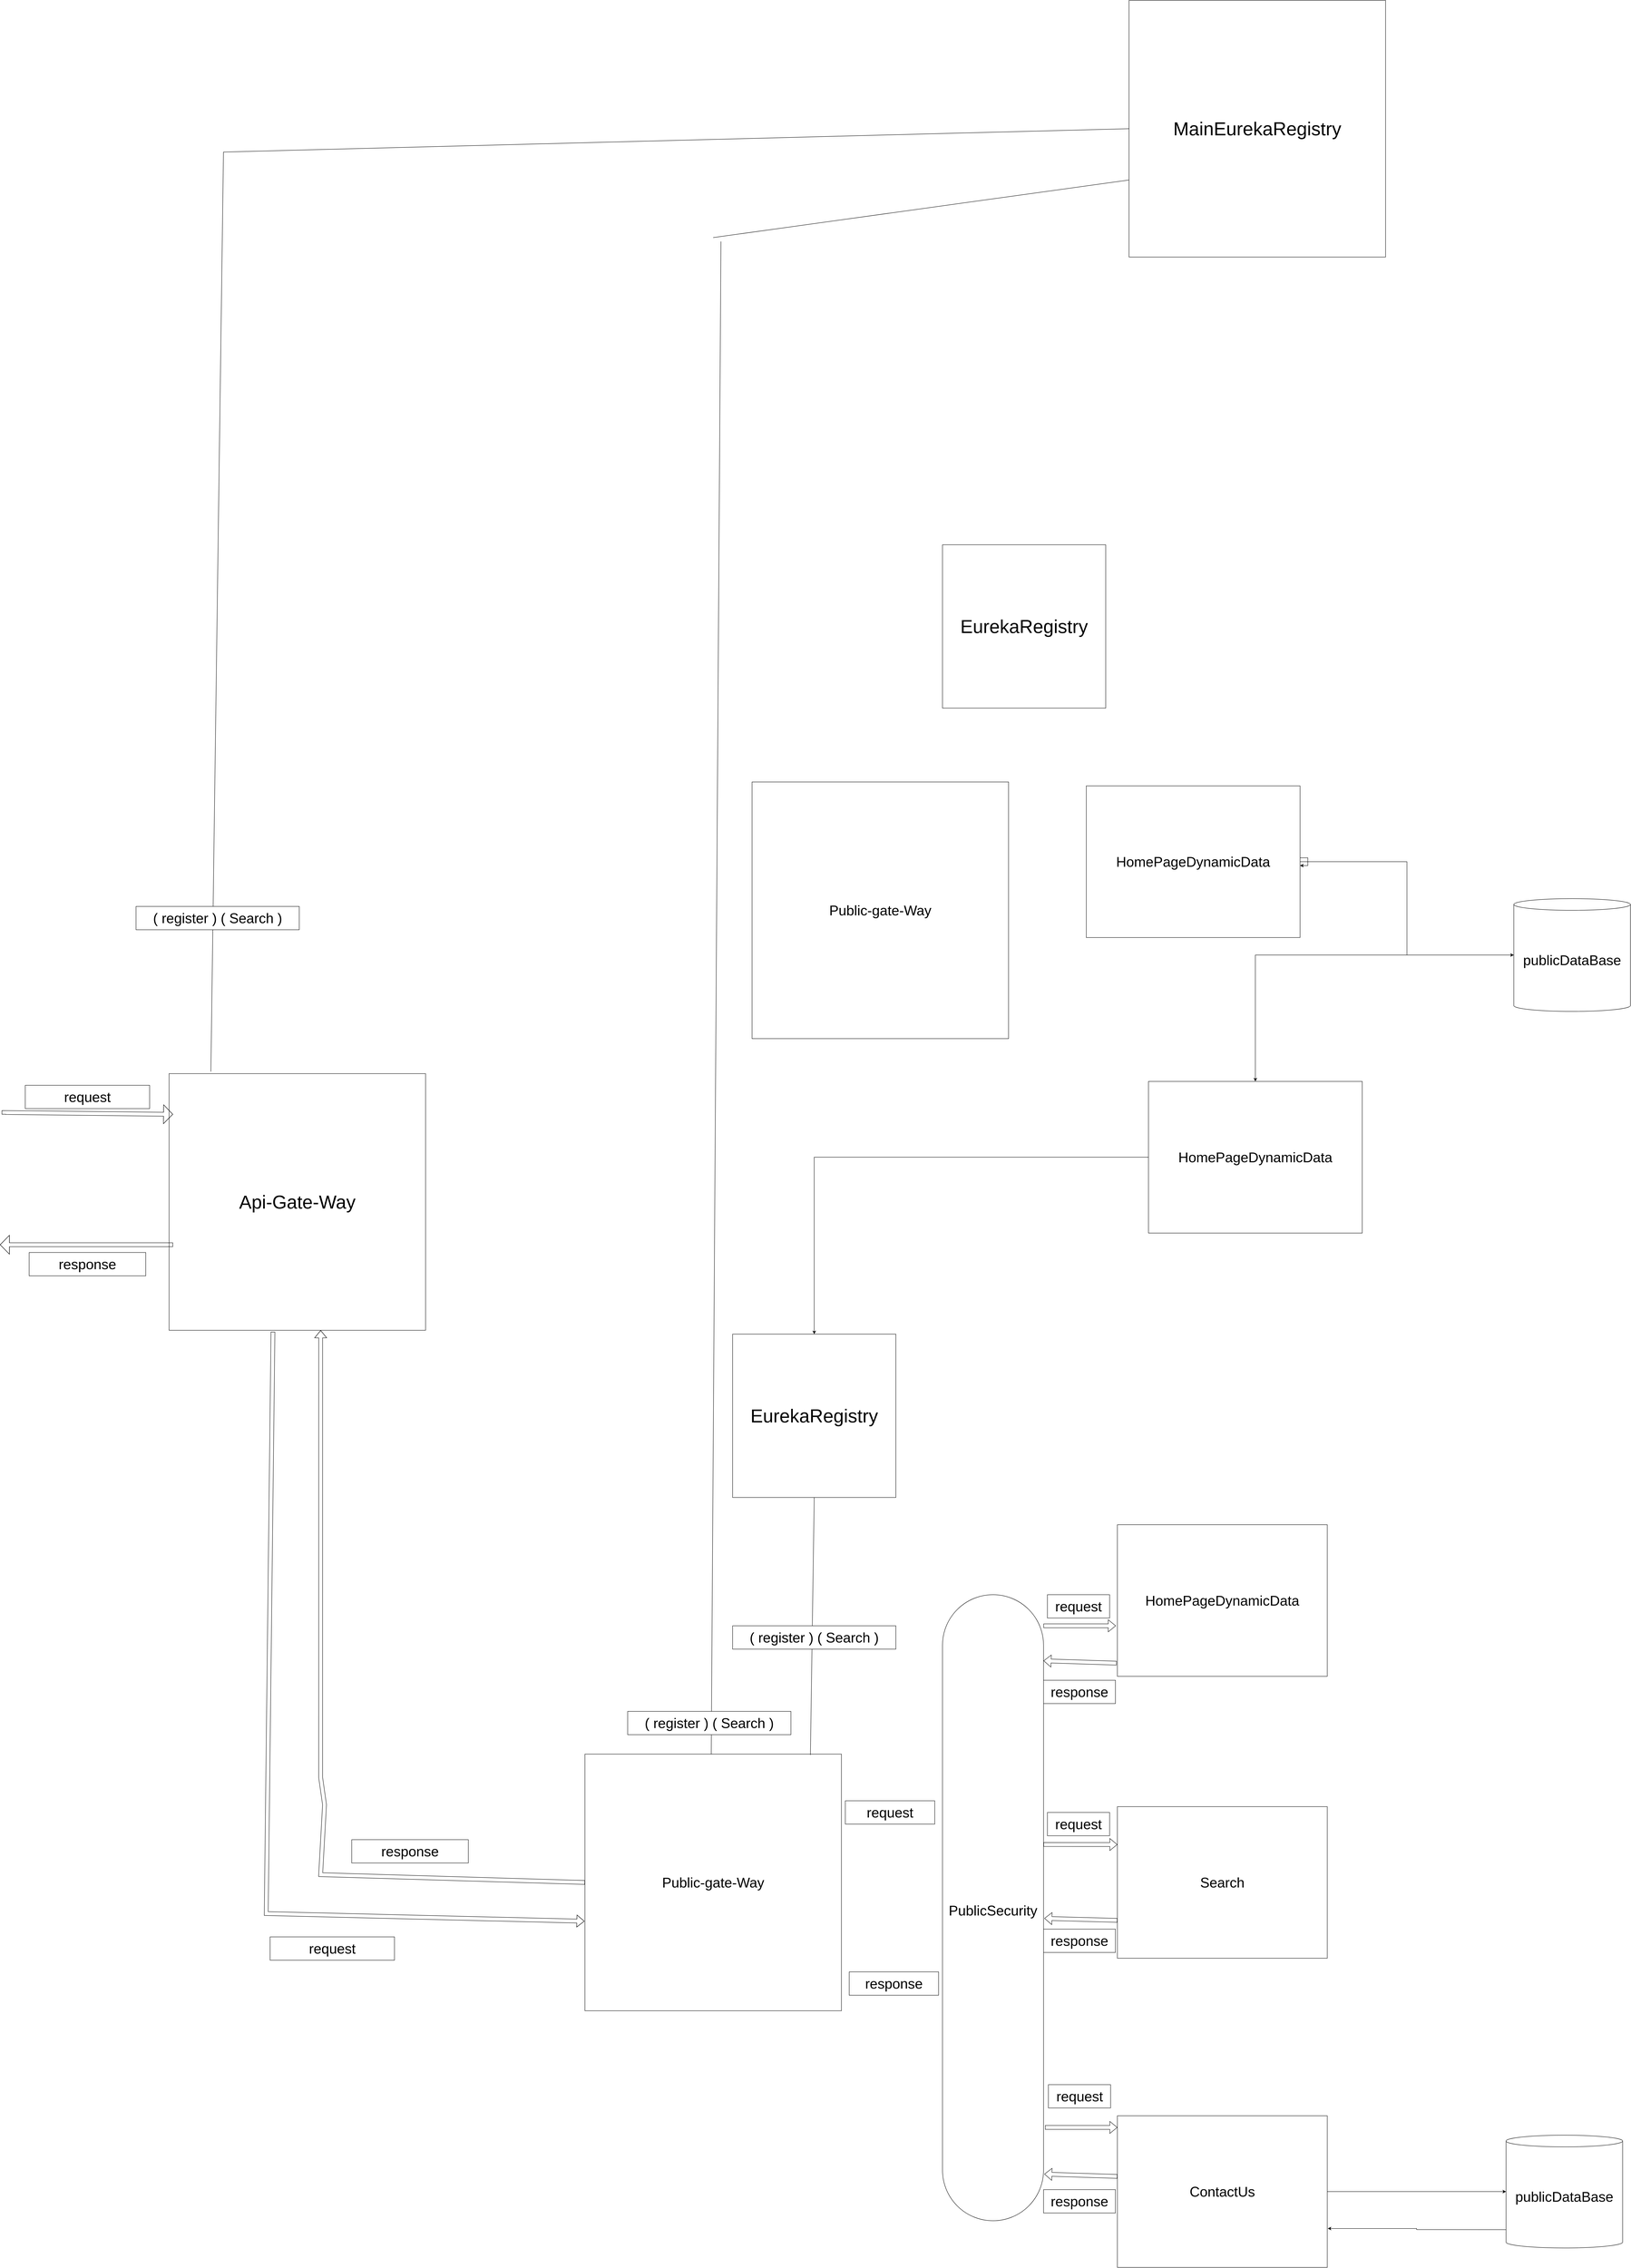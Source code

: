 <mxfile version="24.4.0" type="github">
  <diagram name="Page-1" id="D14J8XbAHn9LdiMNYwKa">
    <mxGraphModel dx="9136" dy="6336" grid="1" gridSize="10" guides="1" tooltips="1" connect="1" arrows="1" fold="1" page="1" pageScale="1" pageWidth="850" pageHeight="1100" math="0" shadow="0">
      <root>
        <mxCell id="0" />
        <mxCell id="1" parent="0" />
        <mxCell id="dJXp4Z6MerD060ASTxBt-2" value="&lt;font style=&quot;font-size: 48px;&quot;&gt;Api-Gate-Way&lt;/font&gt;" style="whiteSpace=wrap;html=1;aspect=fixed;" vertex="1" parent="1">
          <mxGeometry x="-2250" y="-390" width="660" height="660" as="geometry" />
        </mxCell>
        <mxCell id="dJXp4Z6MerD060ASTxBt-8" value="" style="shape=flexArrow;endArrow=classic;html=1;rounded=0;endWidth=37.647;endSize=7.588;" edge="1" parent="1">
          <mxGeometry width="50" height="50" relative="1" as="geometry">
            <mxPoint x="-2240" y="50" as="sourcePoint" />
            <mxPoint x="-2685" y="50" as="targetPoint" />
            <Array as="points">
              <mxPoint x="-2455" y="50" />
            </Array>
          </mxGeometry>
        </mxCell>
        <mxCell id="dJXp4Z6MerD060ASTxBt-9" value="" style="shape=flexArrow;endArrow=classic;html=1;rounded=0;endWidth=37.647;endSize=7.588;" edge="1" parent="1">
          <mxGeometry width="50" height="50" relative="1" as="geometry">
            <mxPoint x="-2675" y="-285" as="sourcePoint" />
            <mxPoint x="-2240" y="-285.344" as="targetPoint" />
            <Array as="points">
              <mxPoint x="-2675" y="-290" />
            </Array>
          </mxGeometry>
        </mxCell>
        <mxCell id="dJXp4Z6MerD060ASTxBt-10" value="&lt;font style=&quot;font-size: 36px;&quot;&gt;request&lt;/font&gt;" style="whiteSpace=wrap;html=1;" vertex="1" parent="1">
          <mxGeometry x="-2620" y="-360" width="320" height="60" as="geometry" />
        </mxCell>
        <mxCell id="dJXp4Z6MerD060ASTxBt-11" value="&lt;font style=&quot;font-size: 36px;&quot;&gt;response&lt;/font&gt;" style="rounded=0;whiteSpace=wrap;html=1;" vertex="1" parent="1">
          <mxGeometry x="-2610" y="70" width="300" height="60" as="geometry" />
        </mxCell>
        <mxCell id="dJXp4Z6MerD060ASTxBt-12" value="&lt;font style=&quot;font-size: 48px;&quot;&gt;MainEurekaRegistry&lt;/font&gt;" style="whiteSpace=wrap;html=1;aspect=fixed;" vertex="1" parent="1">
          <mxGeometry x="220" y="-3150" width="660" height="660" as="geometry" />
        </mxCell>
        <mxCell id="dJXp4Z6MerD060ASTxBt-15" value="" style="endArrow=none;html=1;rounded=0;exitX=0.163;exitY=-0.008;exitDx=0;exitDy=0;exitPerimeter=0;" edge="1" parent="1" source="dJXp4Z6MerD060ASTxBt-2">
          <mxGeometry width="50" height="50" relative="1" as="geometry">
            <mxPoint x="-1930" y="-470" as="sourcePoint" />
            <mxPoint x="-2110" y="-2760" as="targetPoint" />
          </mxGeometry>
        </mxCell>
        <mxCell id="dJXp4Z6MerD060ASTxBt-16" value="" style="endArrow=none;html=1;rounded=0;entryX=0;entryY=0.5;entryDx=0;entryDy=0;" edge="1" parent="1" target="dJXp4Z6MerD060ASTxBt-12">
          <mxGeometry width="50" height="50" relative="1" as="geometry">
            <mxPoint x="-2110" y="-2760" as="sourcePoint" />
            <mxPoint x="-1520" y="-1170" as="targetPoint" />
          </mxGeometry>
        </mxCell>
        <mxCell id="dJXp4Z6MerD060ASTxBt-18" value="&lt;font style=&quot;font-size: 36px;&quot;&gt;Public-gate-Way&lt;/font&gt;" style="whiteSpace=wrap;html=1;aspect=fixed;" vertex="1" parent="1">
          <mxGeometry x="-1180" y="1360" width="660" height="660" as="geometry" />
        </mxCell>
        <mxCell id="dJXp4Z6MerD060ASTxBt-19" value="" style="endArrow=none;html=1;rounded=0;exitX=0.5;exitY=0;exitDx=0;exitDy=0;" edge="1" parent="1">
          <mxGeometry width="50" height="50" relative="1" as="geometry">
            <mxPoint x="-855" y="1360" as="sourcePoint" />
            <mxPoint x="-830" y="-2530" as="targetPoint" />
          </mxGeometry>
        </mxCell>
        <mxCell id="dJXp4Z6MerD060ASTxBt-20" value="" style="endArrow=none;html=1;rounded=0;entryX=-0.001;entryY=0.7;entryDx=0;entryDy=0;entryPerimeter=0;" edge="1" parent="1" target="dJXp4Z6MerD060ASTxBt-12">
          <mxGeometry width="50" height="50" relative="1" as="geometry">
            <mxPoint x="-850" y="-2540" as="sourcePoint" />
            <mxPoint x="-750" y="-1210" as="targetPoint" />
          </mxGeometry>
        </mxCell>
        <mxCell id="dJXp4Z6MerD060ASTxBt-26" value="" style="shape=flexArrow;endArrow=classic;html=1;rounded=0;exitX=0.405;exitY=1.006;exitDx=0;exitDy=0;exitPerimeter=0;entryX=-0.002;entryY=0.651;entryDx=0;entryDy=0;entryPerimeter=0;" edge="1" parent="1" source="dJXp4Z6MerD060ASTxBt-2" target="dJXp4Z6MerD060ASTxBt-18">
          <mxGeometry width="50" height="50" relative="1" as="geometry">
            <mxPoint x="-1590" y="1370" as="sourcePoint" />
            <mxPoint x="-2200" y="1650" as="targetPoint" />
            <Array as="points">
              <mxPoint x="-2000" y="1770" />
            </Array>
          </mxGeometry>
        </mxCell>
        <mxCell id="dJXp4Z6MerD060ASTxBt-29" value="&lt;font style=&quot;font-size: 36px;&quot;&gt;request&lt;/font&gt;" style="whiteSpace=wrap;html=1;" vertex="1" parent="1">
          <mxGeometry x="-1990" y="1830" width="320" height="60" as="geometry" />
        </mxCell>
        <mxCell id="dJXp4Z6MerD060ASTxBt-30" value="" style="shape=flexArrow;endArrow=classic;html=1;rounded=0;exitX=0;exitY=0.5;exitDx=0;exitDy=0;entryX=0.591;entryY=1;entryDx=0;entryDy=0;entryPerimeter=0;" edge="1" parent="1" source="dJXp4Z6MerD060ASTxBt-18" target="dJXp4Z6MerD060ASTxBt-2">
          <mxGeometry width="50" height="50" relative="1" as="geometry">
            <mxPoint x="-860" y="830" as="sourcePoint" />
            <mxPoint x="-810" y="780" as="targetPoint" />
            <Array as="points">
              <mxPoint x="-1860" y="1670" />
              <mxPoint x="-1850" y="1490" />
              <mxPoint x="-1860" y="1420" />
            </Array>
          </mxGeometry>
        </mxCell>
        <mxCell id="dJXp4Z6MerD060ASTxBt-31" value="&lt;font style=&quot;font-size: 36px;&quot;&gt;response&lt;/font&gt;" style="rounded=0;whiteSpace=wrap;html=1;" vertex="1" parent="1">
          <mxGeometry x="-1780" y="1580" width="300" height="60" as="geometry" />
        </mxCell>
        <mxCell id="dJXp4Z6MerD060ASTxBt-32" value="&lt;font style=&quot;font-size: 36px;&quot;&gt;( register ) ( Search )&lt;br&gt;&lt;/font&gt;" style="rounded=0;whiteSpace=wrap;html=1;" vertex="1" parent="1">
          <mxGeometry x="-1070" y="1250" width="420" height="60" as="geometry" />
        </mxCell>
        <mxCell id="dJXp4Z6MerD060ASTxBt-17" value="&lt;font style=&quot;font-size: 36px;&quot;&gt;( register ) ( Search )&lt;br&gt;&lt;/font&gt;" style="rounded=0;whiteSpace=wrap;html=1;" vertex="1" parent="1">
          <mxGeometry x="-2335" y="-820" width="420" height="60" as="geometry" />
        </mxCell>
        <mxCell id="dJXp4Z6MerD060ASTxBt-35" value="&lt;font style=&quot;font-size: 36px;&quot;&gt;HomePageDynamicData&lt;/font&gt;" style="rounded=0;whiteSpace=wrap;html=1;" vertex="1" parent="1">
          <mxGeometry x="190" y="770" width="540" height="390" as="geometry" />
        </mxCell>
        <mxCell id="dJXp4Z6MerD060ASTxBt-37" value="&lt;font style=&quot;font-size: 36px;&quot;&gt;ContactUs&lt;/font&gt;" style="rounded=0;whiteSpace=wrap;html=1;" vertex="1" parent="1">
          <mxGeometry x="190" y="2290" width="540" height="390" as="geometry" />
        </mxCell>
        <mxCell id="dJXp4Z6MerD060ASTxBt-38" value="&lt;font style=&quot;font-size: 36px;&quot;&gt;Search&lt;/font&gt;" style="rounded=0;whiteSpace=wrap;html=1;" vertex="1" parent="1">
          <mxGeometry x="190" y="1495" width="540" height="390" as="geometry" />
        </mxCell>
        <mxCell id="dJXp4Z6MerD060ASTxBt-39" value="&lt;div align=&quot;justify&quot;&gt;&lt;br&gt;&lt;/div&gt;&lt;font style=&quot;font-size: 36px;&quot;&gt;PublicSecurity&lt;/font&gt;" style="rounded=1;whiteSpace=wrap;html=1;arcSize=50;" vertex="1" parent="1">
          <mxGeometry x="-260" y="950" width="260" height="1610" as="geometry" />
        </mxCell>
        <mxCell id="dJXp4Z6MerD060ASTxBt-41" value="" style="shape=flexArrow;endArrow=classic;html=1;rounded=0;entryX=0;entryY=0.25;entryDx=0;entryDy=0;exitX=1;exitY=0.399;exitDx=0;exitDy=0;exitPerimeter=0;" edge="1" parent="1" source="dJXp4Z6MerD060ASTxBt-39" target="dJXp4Z6MerD060ASTxBt-38">
          <mxGeometry width="50" height="50" relative="1" as="geometry">
            <mxPoint y="1642" as="sourcePoint" />
            <mxPoint x="-40" y="1590" as="targetPoint" />
          </mxGeometry>
        </mxCell>
        <mxCell id="dJXp4Z6MerD060ASTxBt-42" value="" style="shape=flexArrow;endArrow=classic;html=1;rounded=0;entryX=-0.007;entryY=0.377;entryDx=0;entryDy=0;entryPerimeter=0;" edge="1" parent="1">
          <mxGeometry width="50" height="50" relative="1" as="geometry">
            <mxPoint x="4" y="2320" as="sourcePoint" />
            <mxPoint x="190" y="2320" as="targetPoint" />
          </mxGeometry>
        </mxCell>
        <mxCell id="dJXp4Z6MerD060ASTxBt-43" value="" style="shape=flexArrow;endArrow=classic;html=1;rounded=0;entryX=-0.007;entryY=0.377;entryDx=0;entryDy=0;entryPerimeter=0;" edge="1" parent="1">
          <mxGeometry width="50" height="50" relative="1" as="geometry">
            <mxPoint y="1030" as="sourcePoint" />
            <mxPoint x="186" y="1030" as="targetPoint" />
          </mxGeometry>
        </mxCell>
        <mxCell id="dJXp4Z6MerD060ASTxBt-44" value="" style="shape=flexArrow;endArrow=classic;html=1;rounded=0;exitX=0;exitY=0.75;exitDx=0;exitDy=0;entryX=1.008;entryY=0.517;entryDx=0;entryDy=0;entryPerimeter=0;" edge="1" parent="1" source="dJXp4Z6MerD060ASTxBt-38" target="dJXp4Z6MerD060ASTxBt-39">
          <mxGeometry width="50" height="50" relative="1" as="geometry">
            <mxPoint x="-90" y="1760" as="sourcePoint" />
            <mxPoint x="-40" y="1710" as="targetPoint" />
          </mxGeometry>
        </mxCell>
        <mxCell id="dJXp4Z6MerD060ASTxBt-45" value="" style="shape=flexArrow;endArrow=classic;html=1;rounded=0;exitX=0;exitY=0.75;exitDx=0;exitDy=0;entryX=1.008;entryY=0.517;entryDx=0;entryDy=0;entryPerimeter=0;" edge="1" parent="1">
          <mxGeometry width="50" height="50" relative="1" as="geometry">
            <mxPoint x="188" y="1126" as="sourcePoint" />
            <mxPoint y="1120" as="targetPoint" />
          </mxGeometry>
        </mxCell>
        <mxCell id="dJXp4Z6MerD060ASTxBt-46" value="" style="shape=flexArrow;endArrow=classic;html=1;rounded=0;exitX=0;exitY=0.75;exitDx=0;exitDy=0;entryX=1.008;entryY=0.517;entryDx=0;entryDy=0;entryPerimeter=0;" edge="1" parent="1">
          <mxGeometry width="50" height="50" relative="1" as="geometry">
            <mxPoint x="190" y="2446" as="sourcePoint" />
            <mxPoint x="2" y="2440" as="targetPoint" />
          </mxGeometry>
        </mxCell>
        <mxCell id="dJXp4Z6MerD060ASTxBt-47" value="&lt;font style=&quot;font-size: 36px;&quot;&gt;response&lt;/font&gt;" style="rounded=0;whiteSpace=wrap;html=1;" vertex="1" parent="1">
          <mxGeometry x="-500" y="1920" width="230" height="60" as="geometry" />
        </mxCell>
        <mxCell id="dJXp4Z6MerD060ASTxBt-49" value="&lt;font style=&quot;font-size: 36px;&quot;&gt;response&lt;/font&gt;" style="rounded=0;whiteSpace=wrap;html=1;" vertex="1" parent="1">
          <mxGeometry y="1810" width="185" height="60" as="geometry" />
        </mxCell>
        <mxCell id="dJXp4Z6MerD060ASTxBt-55" value="&lt;font style=&quot;font-size: 36px;&quot;&gt;response&lt;/font&gt;" style="rounded=0;whiteSpace=wrap;html=1;" vertex="1" parent="1">
          <mxGeometry y="1170" width="185" height="60" as="geometry" />
        </mxCell>
        <mxCell id="dJXp4Z6MerD060ASTxBt-56" value="&lt;font style=&quot;font-size: 36px;&quot;&gt;response&lt;/font&gt;" style="rounded=0;whiteSpace=wrap;html=1;" vertex="1" parent="1">
          <mxGeometry y="2480" width="185" height="60" as="geometry" />
        </mxCell>
        <mxCell id="dJXp4Z6MerD060ASTxBt-57" value="&lt;font style=&quot;font-size: 36px;&quot;&gt;request&lt;/font&gt;" style="whiteSpace=wrap;html=1;" vertex="1" parent="1">
          <mxGeometry x="-510" y="1480" width="230" height="60" as="geometry" />
        </mxCell>
        <mxCell id="dJXp4Z6MerD060ASTxBt-58" value="&lt;font style=&quot;font-size: 36px;&quot;&gt;request&lt;/font&gt;" style="whiteSpace=wrap;html=1;" vertex="1" parent="1">
          <mxGeometry x="10" y="1510" width="160" height="60" as="geometry" />
        </mxCell>
        <mxCell id="dJXp4Z6MerD060ASTxBt-59" value="&lt;font style=&quot;font-size: 36px;&quot;&gt;request&lt;/font&gt;" style="whiteSpace=wrap;html=1;" vertex="1" parent="1">
          <mxGeometry x="12.5" y="2210" width="160" height="60" as="geometry" />
        </mxCell>
        <mxCell id="dJXp4Z6MerD060ASTxBt-60" value="&lt;font style=&quot;font-size: 36px;&quot;&gt;request&lt;/font&gt;" style="whiteSpace=wrap;html=1;" vertex="1" parent="1">
          <mxGeometry x="10" y="950" width="160" height="60" as="geometry" />
        </mxCell>
        <mxCell id="dJXp4Z6MerD060ASTxBt-65" style="edgeStyle=orthogonalEdgeStyle;rounded=0;orthogonalLoop=1;jettySize=auto;html=1;entryX=1;entryY=0.75;entryDx=0;entryDy=0;exitX=-0.004;exitY=0.846;exitDx=0;exitDy=0;exitPerimeter=0;" edge="1" parent="1">
          <mxGeometry relative="1" as="geometry">
            <mxPoint x="1190.0" y="2582.84" as="sourcePoint" />
            <mxPoint x="731.2" y="2580" as="targetPoint" />
            <Array as="points">
              <mxPoint x="960" y="2583" />
              <mxPoint x="960" y="2580" />
            </Array>
          </mxGeometry>
        </mxCell>
        <mxCell id="dJXp4Z6MerD060ASTxBt-61" value="&lt;font style=&quot;font-size: 36px;&quot;&gt;publicDataBase&lt;/font&gt;" style="shape=cylinder3;whiteSpace=wrap;html=1;boundedLbl=1;backgroundOutline=1;size=15;" vertex="1" parent="1">
          <mxGeometry x="1190" y="2340" width="300" height="290" as="geometry" />
        </mxCell>
        <mxCell id="dJXp4Z6MerD060ASTxBt-64" style="edgeStyle=orthogonalEdgeStyle;rounded=0;orthogonalLoop=1;jettySize=auto;html=1;entryX=0;entryY=0.5;entryDx=0;entryDy=0;entryPerimeter=0;" edge="1" parent="1" source="dJXp4Z6MerD060ASTxBt-37" target="dJXp4Z6MerD060ASTxBt-61">
          <mxGeometry relative="1" as="geometry" />
        </mxCell>
        <mxCell id="dJXp4Z6MerD060ASTxBt-67" value="&lt;font style=&quot;font-size: 48px;&quot;&gt;EurekaRegistry&lt;/font&gt;" style="whiteSpace=wrap;html=1;aspect=fixed;" vertex="1" parent="1">
          <mxGeometry x="-800" y="280" width="420" height="420" as="geometry" />
        </mxCell>
        <mxCell id="dJXp4Z6MerD060ASTxBt-68" value="" style="endArrow=none;html=1;rounded=0;entryX=0.5;entryY=1;entryDx=0;entryDy=0;exitX=0.879;exitY=0.003;exitDx=0;exitDy=0;exitPerimeter=0;" edge="1" parent="1" source="dJXp4Z6MerD060ASTxBt-18" target="dJXp4Z6MerD060ASTxBt-67">
          <mxGeometry width="50" height="50" relative="1" as="geometry">
            <mxPoint x="-980" y="1330" as="sourcePoint" />
            <mxPoint x="-930" y="1280" as="targetPoint" />
          </mxGeometry>
        </mxCell>
        <mxCell id="dJXp4Z6MerD060ASTxBt-69" value="&lt;font style=&quot;font-size: 36px;&quot;&gt;( register ) ( Search )&lt;br&gt;&lt;/font&gt;" style="rounded=0;whiteSpace=wrap;html=1;" vertex="1" parent="1">
          <mxGeometry x="-800" y="1030" width="420" height="60" as="geometry" />
        </mxCell>
        <mxCell id="dJXp4Z6MerD060ASTxBt-78" style="edgeStyle=orthogonalEdgeStyle;rounded=0;orthogonalLoop=1;jettySize=auto;html=1;" edge="1" parent="1" source="dJXp4Z6MerD060ASTxBt-70" target="dJXp4Z6MerD060ASTxBt-76">
          <mxGeometry relative="1" as="geometry" />
        </mxCell>
        <mxCell id="dJXp4Z6MerD060ASTxBt-70" value="&lt;font style=&quot;font-size: 36px;&quot;&gt;publicDataBase&lt;/font&gt;" style="shape=cylinder3;whiteSpace=wrap;html=1;boundedLbl=1;backgroundOutline=1;size=15;" vertex="1" parent="1">
          <mxGeometry x="1210" y="-840" width="300" height="290" as="geometry" />
        </mxCell>
        <mxCell id="dJXp4Z6MerD060ASTxBt-71" value="&lt;font style=&quot;font-size: 48px;&quot;&gt;EurekaRegistry&lt;/font&gt;" style="whiteSpace=wrap;html=1;aspect=fixed;" vertex="1" parent="1">
          <mxGeometry x="-260" y="-1750" width="420" height="420" as="geometry" />
        </mxCell>
        <mxCell id="dJXp4Z6MerD060ASTxBt-73" style="edgeStyle=orthogonalEdgeStyle;rounded=0;orthogonalLoop=1;jettySize=auto;html=1;" edge="1" parent="1" source="dJXp4Z6MerD060ASTxBt-72" target="dJXp4Z6MerD060ASTxBt-70">
          <mxGeometry relative="1" as="geometry" />
        </mxCell>
        <mxCell id="dJXp4Z6MerD060ASTxBt-72" value="&lt;font style=&quot;font-size: 36px;&quot;&gt;HomePageDynamicData&lt;/font&gt;" style="rounded=0;whiteSpace=wrap;html=1;" vertex="1" parent="1">
          <mxGeometry x="110" y="-1130" width="550" height="390" as="geometry" />
        </mxCell>
        <mxCell id="dJXp4Z6MerD060ASTxBt-74" value="&lt;font style=&quot;font-size: 36px;&quot;&gt;Public-gate-Way&lt;/font&gt;" style="whiteSpace=wrap;html=1;aspect=fixed;" vertex="1" parent="1">
          <mxGeometry x="-750" y="-1140" width="660" height="660" as="geometry" />
        </mxCell>
        <mxCell id="dJXp4Z6MerD060ASTxBt-75" style="edgeStyle=orthogonalEdgeStyle;rounded=0;orthogonalLoop=1;jettySize=auto;html=1;" edge="1" parent="1" source="dJXp4Z6MerD060ASTxBt-72" target="dJXp4Z6MerD060ASTxBt-72">
          <mxGeometry relative="1" as="geometry" />
        </mxCell>
        <mxCell id="dJXp4Z6MerD060ASTxBt-77" style="edgeStyle=orthogonalEdgeStyle;rounded=0;orthogonalLoop=1;jettySize=auto;html=1;" edge="1" parent="1" source="dJXp4Z6MerD060ASTxBt-76" target="dJXp4Z6MerD060ASTxBt-67">
          <mxGeometry relative="1" as="geometry" />
        </mxCell>
        <mxCell id="dJXp4Z6MerD060ASTxBt-76" value="&lt;font style=&quot;font-size: 36px;&quot;&gt;HomePageDynamicData&lt;/font&gt;" style="rounded=0;whiteSpace=wrap;html=1;" vertex="1" parent="1">
          <mxGeometry x="270" y="-370" width="550" height="390" as="geometry" />
        </mxCell>
      </root>
    </mxGraphModel>
  </diagram>
</mxfile>
